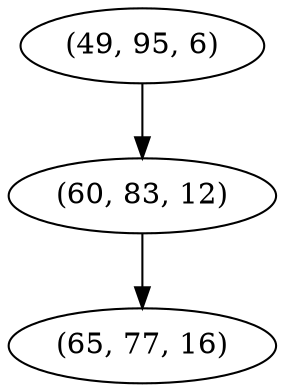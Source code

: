 digraph tree {
    "(49, 95, 6)";
    "(60, 83, 12)";
    "(65, 77, 16)";
    "(49, 95, 6)" -> "(60, 83, 12)";
    "(60, 83, 12)" -> "(65, 77, 16)";
}
